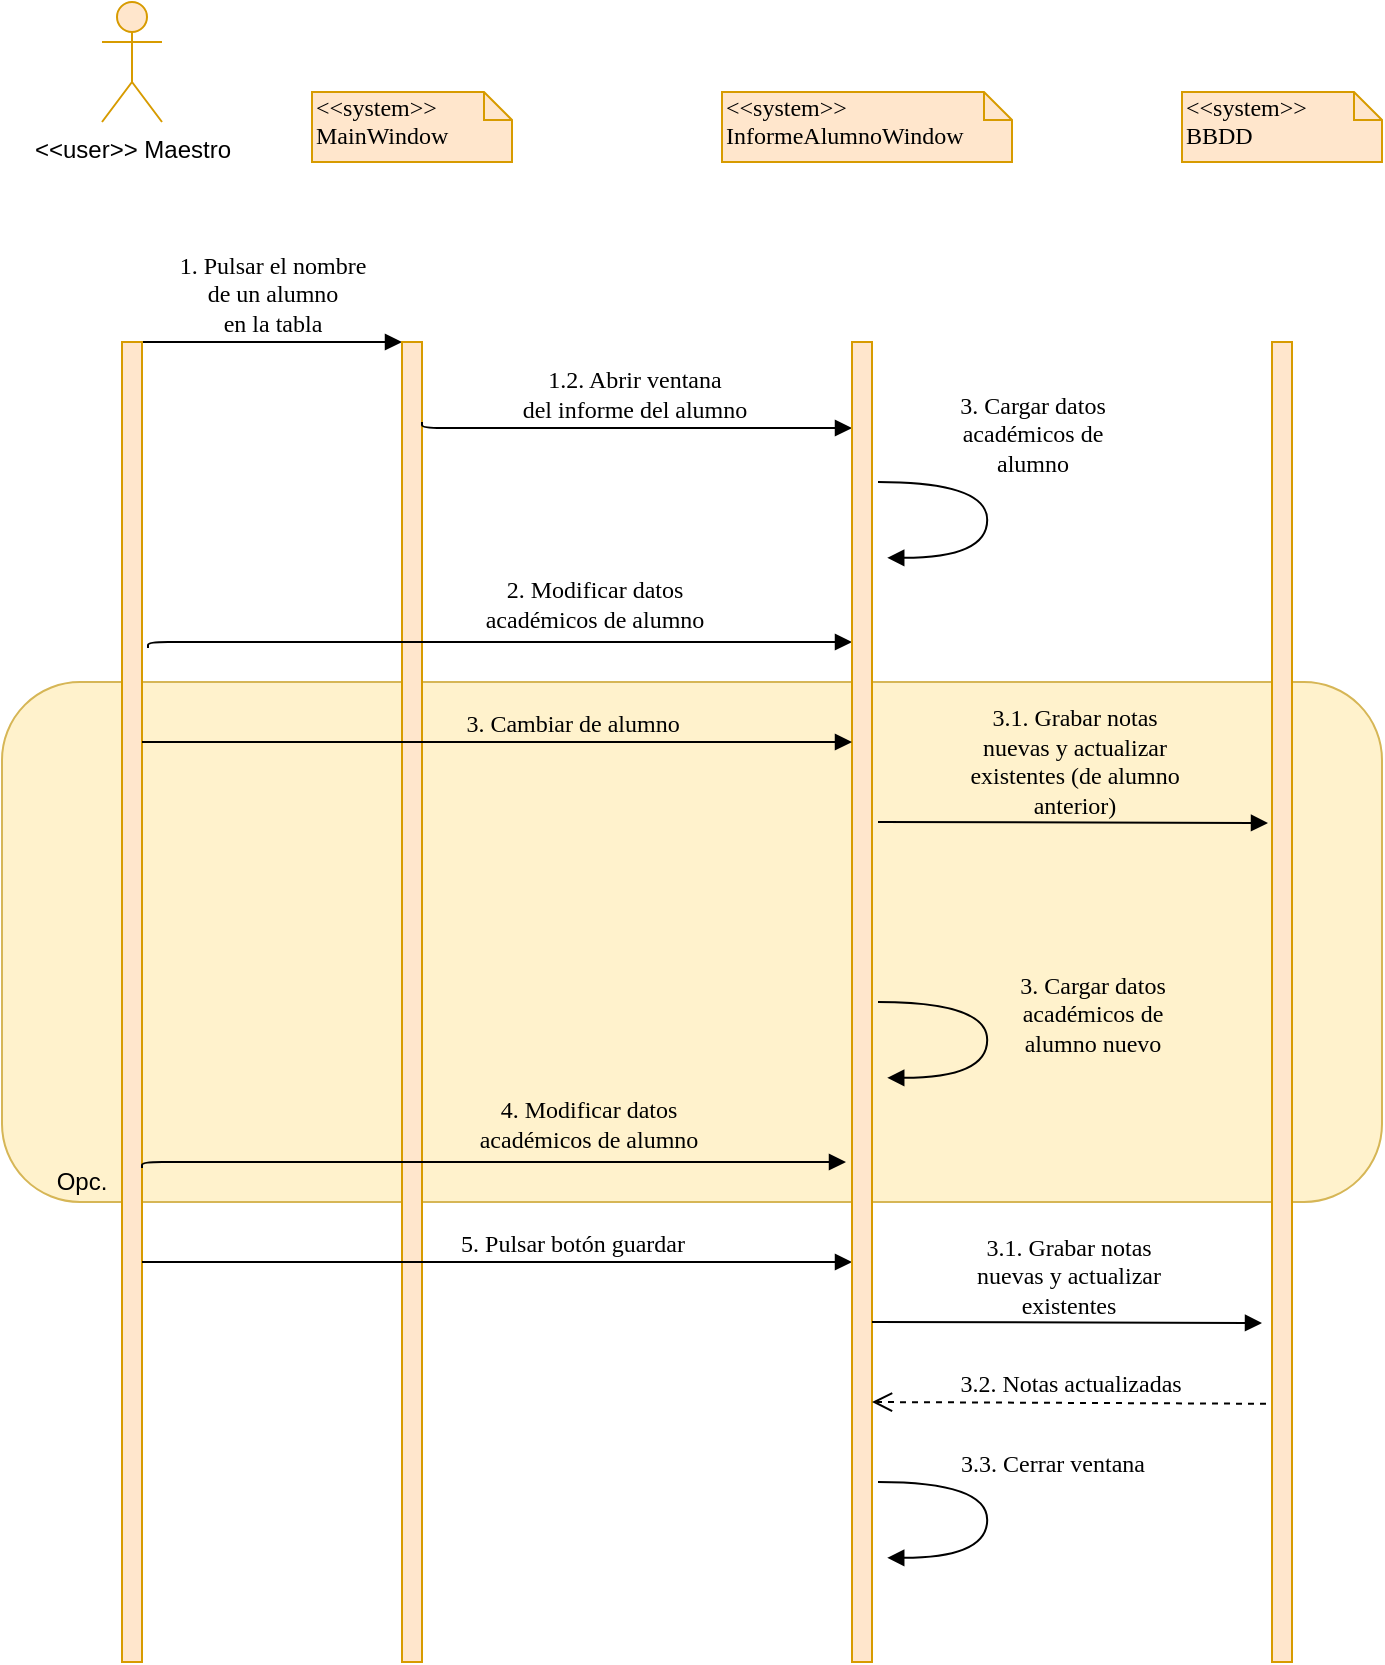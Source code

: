 <mxfile version="14.8.0" type="device"><diagram name="Page-1" id="13e1069c-82ec-6db2-03f1-153e76fe0fe0"><mxGraphModel dx="1133" dy="648" grid="1" gridSize="10" guides="1" tooltips="1" connect="1" arrows="1" fold="1" page="1" pageScale="1" pageWidth="1100" pageHeight="850" background="none" math="0" shadow="0"><root><mxCell id="0"/><mxCell id="1" parent="0"/><mxCell id="29PmDWqIHb_t-shHqbmg-137" value="" style="rounded=1;whiteSpace=wrap;html=1;fillColor=#fff2cc;strokeColor=#d6b656;" vertex="1" parent="1"><mxGeometry x="130" y="370" width="690" height="260" as="geometry"/></mxCell><mxCell id="29PmDWqIHb_t-shHqbmg-117" value="1. Pulsar el nombre&lt;br&gt;de un alumno&lt;br&gt;en la tabla" style="html=1;verticalAlign=bottom;endArrow=block;entryX=0;entryY=0;labelBackgroundColor=none;fontFamily=Verdana;fontSize=12;edgeStyle=elbowEdgeStyle;elbow=vertical;" edge="1" parent="1"><mxGeometry relative="1" as="geometry"><mxPoint x="200" y="200" as="sourcePoint"/><mxPoint x="330" y="200" as="targetPoint"/></mxGeometry></mxCell><mxCell id="29PmDWqIHb_t-shHqbmg-118" value="&amp;lt;&amp;lt;system&amp;gt;&amp;gt;&lt;br&gt;MainWindow" style="shape=note;whiteSpace=wrap;html=1;size=14;verticalAlign=top;align=left;spacingTop=-6;rounded=0;shadow=0;comic=0;labelBackgroundColor=none;strokeWidth=1;fontFamily=Verdana;fontSize=12;fillColor=#ffe6cc;strokeColor=#d79b00;" vertex="1" parent="1"><mxGeometry x="285" y="75" width="100" height="35" as="geometry"/></mxCell><mxCell id="29PmDWqIHb_t-shHqbmg-119" value="&amp;lt;&amp;lt;user&amp;gt;&amp;gt; Maestro" style="shape=umlActor;verticalLabelPosition=bottom;verticalAlign=top;html=1;outlineConnect=0;fillColor=#ffe6cc;strokeColor=#d79b00;" vertex="1" parent="1"><mxGeometry x="180" y="30" width="30" height="60" as="geometry"/></mxCell><mxCell id="29PmDWqIHb_t-shHqbmg-120" value="" style="html=1;points=[];perimeter=orthogonalPerimeter;rounded=0;shadow=0;comic=0;labelBackgroundColor=none;strokeWidth=1;fontFamily=Verdana;fontSize=12;align=center;fillColor=#ffe6cc;strokeColor=#d79b00;" vertex="1" parent="1"><mxGeometry x="190" y="200" width="10" height="660" as="geometry"/></mxCell><mxCell id="29PmDWqIHb_t-shHqbmg-121" value="" style="html=1;points=[];perimeter=orthogonalPerimeter;rounded=0;shadow=0;comic=0;labelBackgroundColor=none;strokeWidth=1;fontFamily=Verdana;fontSize=12;align=center;fillColor=#ffe6cc;strokeColor=#d79b00;" vertex="1" parent="1"><mxGeometry x="330" y="200" width="10" height="660" as="geometry"/></mxCell><mxCell id="29PmDWqIHb_t-shHqbmg-122" value="1.2. Abrir ventana&lt;br&gt;del informe del alumno" style="html=1;verticalAlign=bottom;endArrow=block;labelBackgroundColor=none;fontFamily=Verdana;fontSize=12;edgeStyle=elbowEdgeStyle;elbow=vertical;" edge="1" parent="1"><mxGeometry relative="1" as="geometry"><mxPoint x="340" y="240" as="sourcePoint"/><mxPoint x="555" y="243.0" as="targetPoint"/><Array as="points"><mxPoint x="565" y="243"/></Array></mxGeometry></mxCell><mxCell id="29PmDWqIHb_t-shHqbmg-123" value="2. Modificar datos &lt;br&gt;académicos de alumno" style="html=1;verticalAlign=bottom;endArrow=block;labelBackgroundColor=none;fontFamily=Verdana;fontSize=12;edgeStyle=elbowEdgeStyle;elbow=vertical;entryX=-0.3;entryY=0.414;entryDx=0;entryDy=0;entryPerimeter=0;" edge="1" parent="1"><mxGeometry x="0.273" y="2" relative="1" as="geometry"><mxPoint x="203" y="353.0" as="sourcePoint"/><mxPoint x="555" y="350.0" as="targetPoint"/><Array as="points"><mxPoint x="555" y="350"/></Array><mxPoint as="offset"/></mxGeometry></mxCell><mxCell id="29PmDWqIHb_t-shHqbmg-124" value="5. Pulsar botón guardar" style="html=1;verticalAlign=bottom;endArrow=block;labelBackgroundColor=none;fontFamily=Verdana;fontSize=12;edgeStyle=elbowEdgeStyle;elbow=vertical;" edge="1" parent="1"><mxGeometry x="0.211" relative="1" as="geometry"><mxPoint x="200" y="660" as="sourcePoint"/><mxPoint x="555" y="660" as="targetPoint"/><mxPoint as="offset"/></mxGeometry></mxCell><mxCell id="29PmDWqIHb_t-shHqbmg-125" value="&amp;lt;&amp;lt;system&amp;gt;&amp;gt;&lt;br&gt;InformeAlumnoWindow" style="shape=note;whiteSpace=wrap;html=1;size=14;verticalAlign=top;align=left;spacingTop=-6;rounded=0;shadow=0;comic=0;labelBackgroundColor=none;strokeWidth=1;fontFamily=Verdana;fontSize=12;fillColor=#ffe6cc;strokeColor=#d79b00;" vertex="1" parent="1"><mxGeometry x="490" y="75" width="145" height="35" as="geometry"/></mxCell><mxCell id="29PmDWqIHb_t-shHqbmg-126" value="" style="html=1;points=[];perimeter=orthogonalPerimeter;rounded=0;shadow=0;comic=0;labelBackgroundColor=none;strokeWidth=1;fontFamily=Verdana;fontSize=12;align=center;fillColor=#ffe6cc;strokeColor=#d79b00;" vertex="1" parent="1"><mxGeometry x="555" y="200" width="10" height="660" as="geometry"/></mxCell><mxCell id="29PmDWqIHb_t-shHqbmg-127" value="3.1. Grabar notas&lt;br&gt;nuevas y actualizar&lt;br&gt;existentes (de alumno&lt;br&gt;anterior)" style="html=1;verticalAlign=bottom;endArrow=block;labelBackgroundColor=none;fontFamily=Verdana;fontSize=12;edgeStyle=elbowEdgeStyle;elbow=vertical;" edge="1" parent="1"><mxGeometry relative="1" as="geometry"><mxPoint x="568" y="440" as="sourcePoint"/><mxPoint x="763" y="441" as="targetPoint"/></mxGeometry></mxCell><mxCell id="29PmDWqIHb_t-shHqbmg-128" value="&amp;lt;&amp;lt;system&amp;gt;&amp;gt;&lt;br&gt;BBDD" style="shape=note;whiteSpace=wrap;html=1;size=14;verticalAlign=top;align=left;spacingTop=-6;rounded=0;shadow=0;comic=0;labelBackgroundColor=none;strokeWidth=1;fontFamily=Verdana;fontSize=12;fillColor=#ffe6cc;strokeColor=#d79b00;" vertex="1" parent="1"><mxGeometry x="720" y="75" width="100" height="35" as="geometry"/></mxCell><mxCell id="29PmDWqIHb_t-shHqbmg-129" value="" style="html=1;points=[];perimeter=orthogonalPerimeter;rounded=0;shadow=0;comic=0;labelBackgroundColor=none;strokeWidth=1;fontFamily=Verdana;fontSize=12;align=center;fillColor=#ffe6cc;strokeColor=#d79b00;" vertex="1" parent="1"><mxGeometry x="765" y="200" width="10" height="660" as="geometry"/></mxCell><mxCell id="29PmDWqIHb_t-shHqbmg-130" value="3.3. Cerrar ventana" style="html=1;verticalAlign=bottom;endArrow=block;labelBackgroundColor=none;fontFamily=Verdana;fontSize=12;elbow=vertical;edgeStyle=orthogonalEdgeStyle;curved=1;entryX=1;entryY=0.286;entryPerimeter=0;exitX=1.038;exitY=0.345;exitPerimeter=0;" edge="1" parent="1"><mxGeometry x="-0.234" y="32" relative="1" as="geometry"><mxPoint x="568" y="770" as="sourcePoint"/><mxPoint x="572.62" y="807.92" as="targetPoint"/><Array as="points"><mxPoint x="622.62" y="769.9"/><mxPoint x="622.62" y="807.9"/></Array><mxPoint as="offset"/></mxGeometry></mxCell><mxCell id="29PmDWqIHb_t-shHqbmg-131" value="3. Cambiar de alumno" style="html=1;verticalAlign=bottom;endArrow=block;labelBackgroundColor=none;fontFamily=Verdana;fontSize=12;edgeStyle=elbowEdgeStyle;elbow=vertical;" edge="1" parent="1"><mxGeometry x="0.211" relative="1" as="geometry"><mxPoint x="200" y="400" as="sourcePoint"/><mxPoint x="555" y="400" as="targetPoint"/><mxPoint as="offset"/></mxGeometry></mxCell><mxCell id="29PmDWqIHb_t-shHqbmg-132" value="3. Cargar datos &lt;br&gt;académicos de&lt;br&gt;alumno" style="html=1;verticalAlign=bottom;endArrow=block;labelBackgroundColor=none;fontFamily=Verdana;fontSize=12;elbow=vertical;edgeStyle=orthogonalEdgeStyle;curved=1;entryX=1;entryY=0.286;entryPerimeter=0;exitX=1.038;exitY=0.345;exitPerimeter=0;" edge="1" parent="1"><mxGeometry x="-0.234" y="22" relative="1" as="geometry"><mxPoint x="568" y="270" as="sourcePoint"/><mxPoint x="572.62" y="307.92" as="targetPoint"/><Array as="points"><mxPoint x="622.62" y="269.9"/><mxPoint x="622.62" y="307.9"/></Array><mxPoint as="offset"/></mxGeometry></mxCell><mxCell id="29PmDWqIHb_t-shHqbmg-133" value="4. Modificar datos &lt;br&gt;académicos de alumno" style="html=1;verticalAlign=bottom;endArrow=block;labelBackgroundColor=none;fontFamily=Verdana;fontSize=12;edgeStyle=elbowEdgeStyle;elbow=vertical;entryX=-0.3;entryY=0.414;entryDx=0;entryDy=0;entryPerimeter=0;" edge="1" parent="1"><mxGeometry x="0.273" y="2" relative="1" as="geometry"><mxPoint x="200" y="613" as="sourcePoint"/><mxPoint x="552" y="610.0" as="targetPoint"/><Array as="points"><mxPoint x="552" y="610"/></Array><mxPoint as="offset"/></mxGeometry></mxCell><mxCell id="29PmDWqIHb_t-shHqbmg-134" value="3.2. Notas actualizadas" style="html=1;verticalAlign=bottom;endArrow=open;dashed=1;endSize=8;labelBackgroundColor=none;fontFamily=Verdana;fontSize=12;exitX=-0.3;exitY=0.642;exitDx=0;exitDy=0;exitPerimeter=0;" edge="1" parent="1"><mxGeometry relative="1" as="geometry"><mxPoint x="565" y="730" as="targetPoint"/><mxPoint x="762" y="730.88" as="sourcePoint"/></mxGeometry></mxCell><mxCell id="29PmDWqIHb_t-shHqbmg-135" value="3.1. Grabar notas&lt;br&gt;nuevas y actualizar&lt;br&gt;existentes" style="html=1;verticalAlign=bottom;endArrow=block;labelBackgroundColor=none;fontFamily=Verdana;fontSize=12;edgeStyle=elbowEdgeStyle;elbow=vertical;" edge="1" parent="1"><mxGeometry relative="1" as="geometry"><mxPoint x="565" y="690" as="sourcePoint"/><mxPoint x="760" y="691" as="targetPoint"/></mxGeometry></mxCell><mxCell id="29PmDWqIHb_t-shHqbmg-136" value="3. Cargar datos &lt;br&gt;académicos de&lt;br&gt;alumno nuevo" style="html=1;verticalAlign=bottom;endArrow=block;labelBackgroundColor=none;fontFamily=Verdana;fontSize=12;elbow=vertical;edgeStyle=orthogonalEdgeStyle;curved=1;entryX=1;entryY=0.286;entryPerimeter=0;exitX=1.038;exitY=0.345;exitPerimeter=0;" edge="1" parent="1"><mxGeometry x="0.187" y="52" relative="1" as="geometry"><mxPoint x="568" y="530" as="sourcePoint"/><mxPoint x="572.62" y="567.92" as="targetPoint"/><Array as="points"><mxPoint x="622.62" y="529.9"/><mxPoint x="622.62" y="567.9"/></Array><mxPoint as="offset"/></mxGeometry></mxCell><mxCell id="29PmDWqIHb_t-shHqbmg-139" value="Opc." style="text;html=1;strokeColor=none;fillColor=none;align=center;verticalAlign=middle;whiteSpace=wrap;rounded=0;" vertex="1" parent="1"><mxGeometry x="150" y="610" width="40" height="20" as="geometry"/></mxCell></root></mxGraphModel></diagram></mxfile>